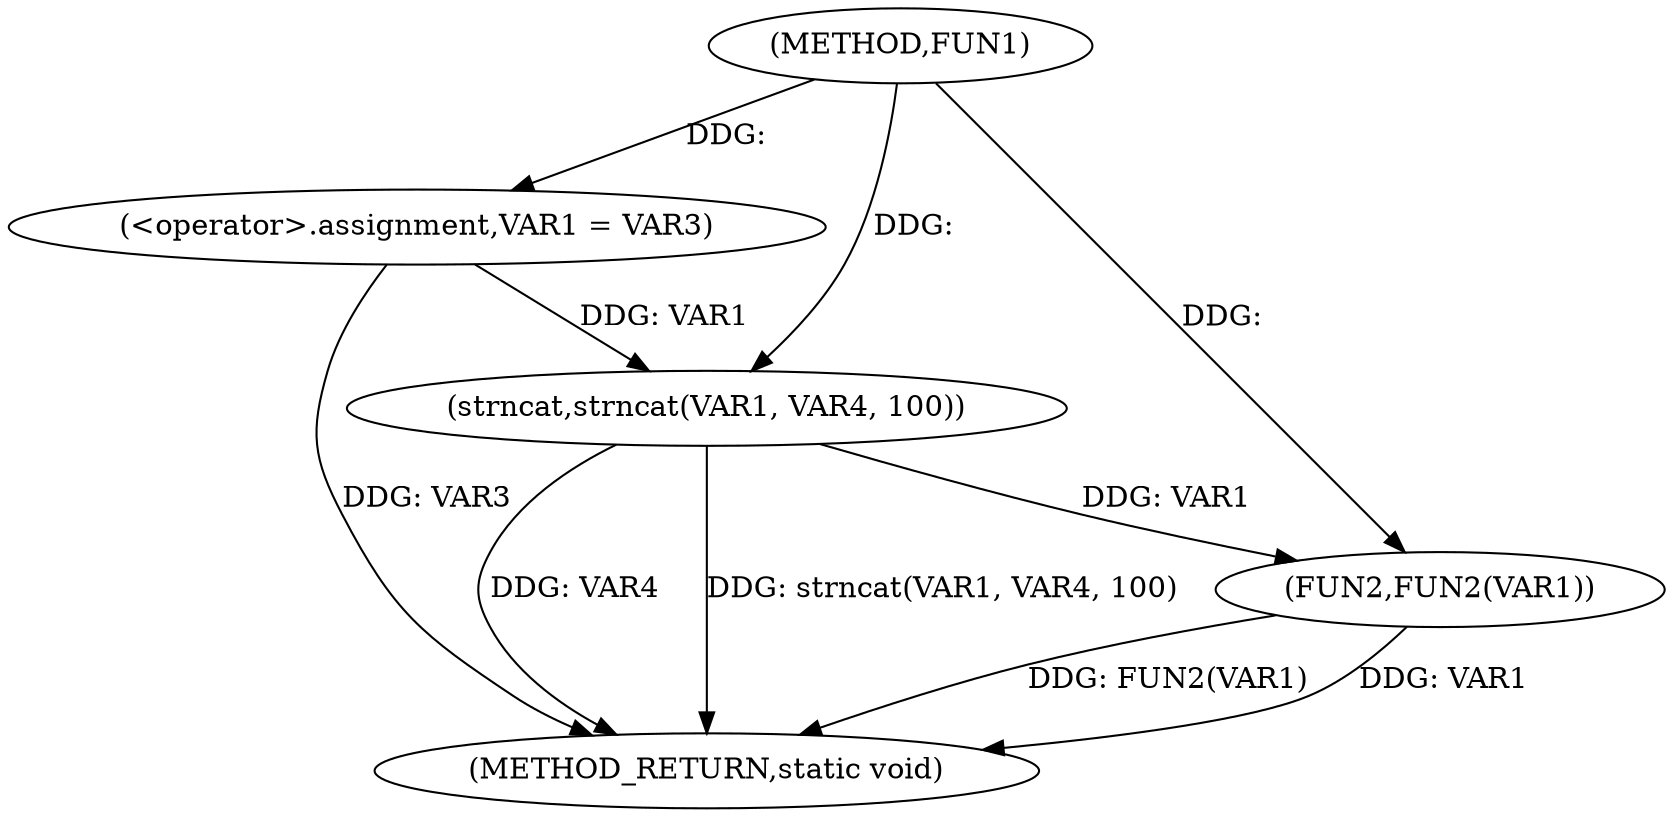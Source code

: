 digraph FUN1 {  
"1000100" [label = "(METHOD,FUN1)" ]
"1000116" [label = "(METHOD_RETURN,static void)" ]
"1000105" [label = "(<operator>.assignment,VAR1 = VAR3)" ]
"1000110" [label = "(strncat,strncat(VAR1, VAR4, 100))" ]
"1000114" [label = "(FUN2,FUN2(VAR1))" ]
  "1000105" -> "1000116"  [ label = "DDG: VAR3"] 
  "1000114" -> "1000116"  [ label = "DDG: FUN2(VAR1)"] 
  "1000114" -> "1000116"  [ label = "DDG: VAR1"] 
  "1000110" -> "1000116"  [ label = "DDG: VAR4"] 
  "1000110" -> "1000116"  [ label = "DDG: strncat(VAR1, VAR4, 100)"] 
  "1000100" -> "1000105"  [ label = "DDG: "] 
  "1000105" -> "1000110"  [ label = "DDG: VAR1"] 
  "1000100" -> "1000110"  [ label = "DDG: "] 
  "1000110" -> "1000114"  [ label = "DDG: VAR1"] 
  "1000100" -> "1000114"  [ label = "DDG: "] 
}

